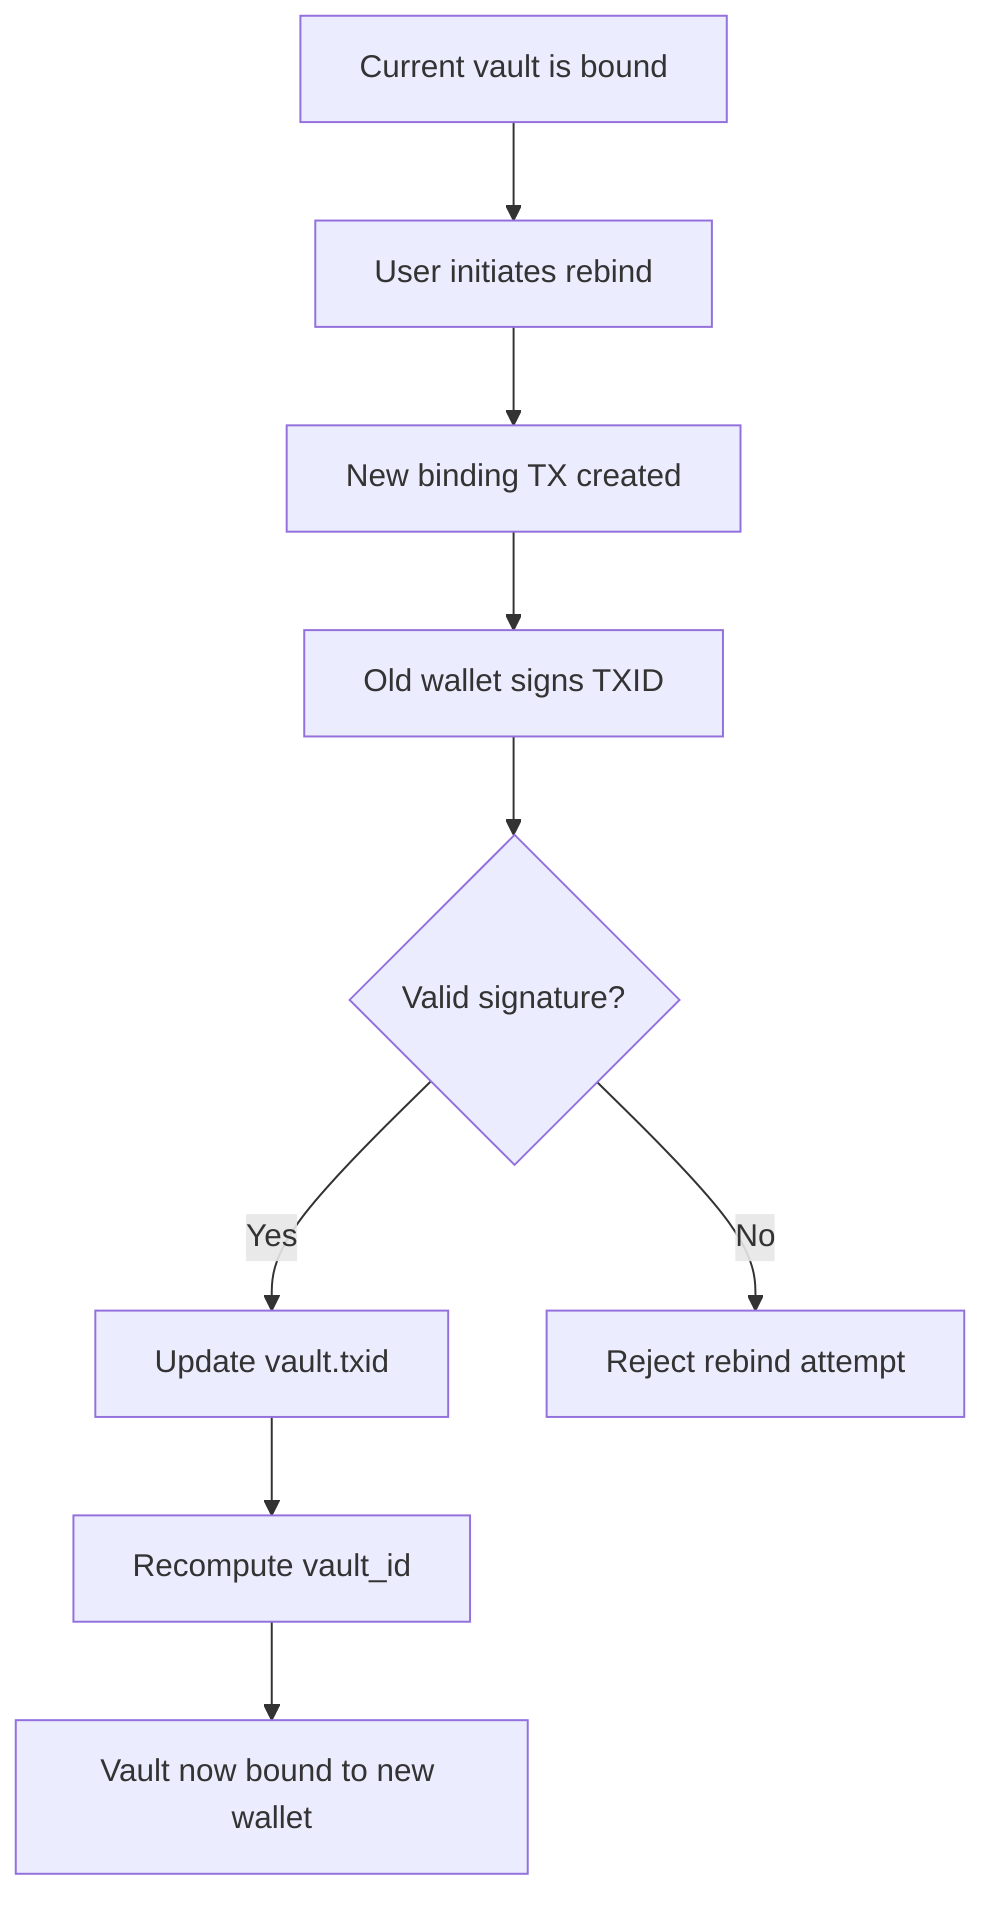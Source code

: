 flowchart TD
    A[Current vault is bound] --> B[User initiates rebind]
    B --> C[New binding TX created]
    C --> D[Old wallet signs TXID]
    D --> E{Valid signature?}
    E -- Yes --> F[Update vault.txid]
    F --> G[Recompute vault_id]
    G --> H[Vault now bound to new wallet]
    E -- No --> I[Reject rebind attempt]